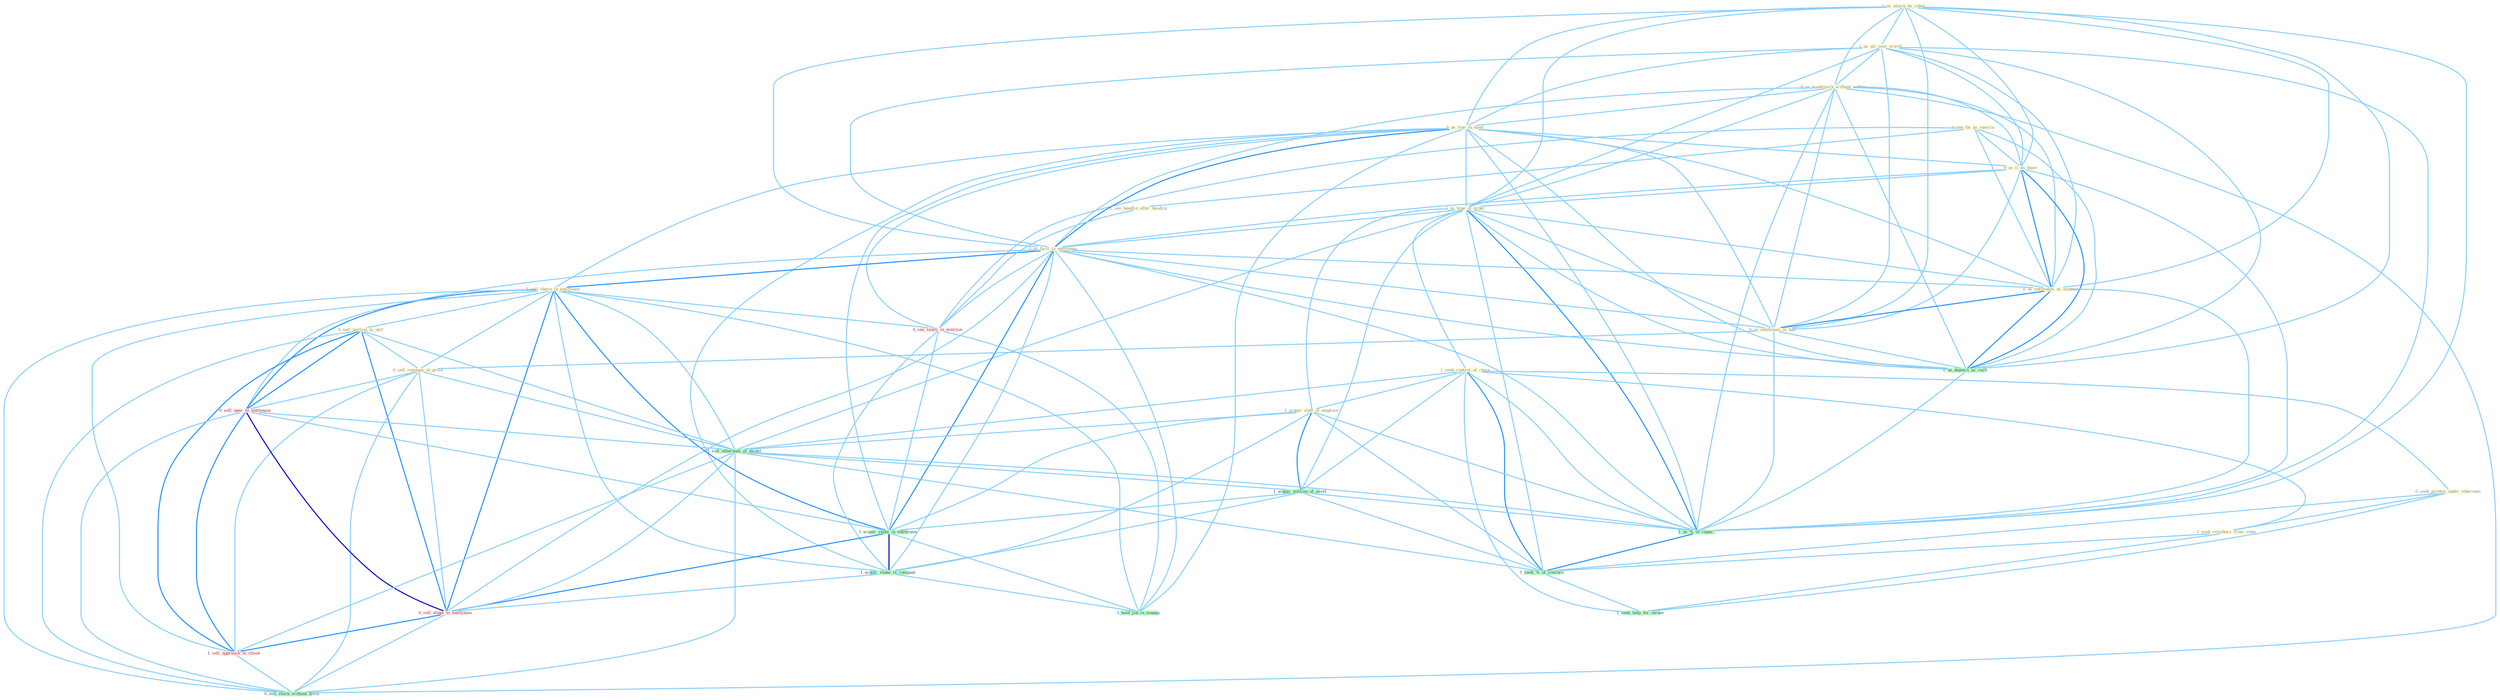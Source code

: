 Graph G{ 
    node
    [shape=polygon,style=filled,width=.5,height=.06,color="#BDFCC9",fixedsize=true,fontsize=4,
    fontcolor="#2f4f4f"];
    {node
    [color="#ffffe0", fontcolor="#8b7d6b"] "0_see_thi_as_exercis " "1_us_attack_by_rebel " "1_us_all_over_world " "0_us_trademark_without_author " "0_us_line_in_meet " "0_us_it_as_base " "1_us_type_of_order " "1_us_facil_in_entitynam " "1_sell_share_in_entitynam " "0_sell_portion_to_unit " "0_us_entitynam_as_examin " "0_us_entitynam_at_half " "1_seek_control_of_chain " "0_sell_compani_at_price " "0_seek_protect_under_othernum " "1_acquir_staff_of_employe " "1_seek_reimburs_from_state " "1_see_headlin_after_headlin "}
{node [color="#fff0f5", fontcolor="#b22222"] "0_sell_oper_to_entitynam " "0_see_vaniti_in_everyon " "0_sell_stake_to_entitynam " "1_sell_approach_to_client "}
edge [color="#B0E2FF"];

	"0_see_thi_as_exercis " -- "0_us_it_as_base " [w="1", color="#87cefa" ];
	"0_see_thi_as_exercis " -- "0_us_entitynam_as_examin " [w="1", color="#87cefa" ];
	"0_see_thi_as_exercis " -- "1_see_headlin_after_headlin " [w="1", color="#87cefa" ];
	"0_see_thi_as_exercis " -- "0_see_vaniti_in_everyon " [w="1", color="#87cefa" ];
	"0_see_thi_as_exercis " -- "0_us_deposit_as_cach " [w="1", color="#87cefa" ];
	"1_us_attack_by_rebel " -- "1_us_all_over_world " [w="1", color="#87cefa" ];
	"1_us_attack_by_rebel " -- "0_us_trademark_without_author " [w="1", color="#87cefa" ];
	"1_us_attack_by_rebel " -- "0_us_line_in_meet " [w="1", color="#87cefa" ];
	"1_us_attack_by_rebel " -- "0_us_it_as_base " [w="1", color="#87cefa" ];
	"1_us_attack_by_rebel " -- "1_us_type_of_order " [w="1", color="#87cefa" ];
	"1_us_attack_by_rebel " -- "1_us_facil_in_entitynam " [w="1", color="#87cefa" ];
	"1_us_attack_by_rebel " -- "0_us_entitynam_as_examin " [w="1", color="#87cefa" ];
	"1_us_attack_by_rebel " -- "0_us_entitynam_at_half " [w="1", color="#87cefa" ];
	"1_us_attack_by_rebel " -- "0_us_deposit_as_cach " [w="1", color="#87cefa" ];
	"1_us_attack_by_rebel " -- "1_us_%_of_capac " [w="1", color="#87cefa" ];
	"1_us_all_over_world " -- "0_us_trademark_without_author " [w="1", color="#87cefa" ];
	"1_us_all_over_world " -- "0_us_line_in_meet " [w="1", color="#87cefa" ];
	"1_us_all_over_world " -- "0_us_it_as_base " [w="1", color="#87cefa" ];
	"1_us_all_over_world " -- "1_us_type_of_order " [w="1", color="#87cefa" ];
	"1_us_all_over_world " -- "1_us_facil_in_entitynam " [w="1", color="#87cefa" ];
	"1_us_all_over_world " -- "0_us_entitynam_as_examin " [w="1", color="#87cefa" ];
	"1_us_all_over_world " -- "0_us_entitynam_at_half " [w="1", color="#87cefa" ];
	"1_us_all_over_world " -- "0_us_deposit_as_cach " [w="1", color="#87cefa" ];
	"1_us_all_over_world " -- "1_us_%_of_capac " [w="1", color="#87cefa" ];
	"0_us_trademark_without_author " -- "0_us_line_in_meet " [w="1", color="#87cefa" ];
	"0_us_trademark_without_author " -- "0_us_it_as_base " [w="1", color="#87cefa" ];
	"0_us_trademark_without_author " -- "1_us_type_of_order " [w="1", color="#87cefa" ];
	"0_us_trademark_without_author " -- "1_us_facil_in_entitynam " [w="1", color="#87cefa" ];
	"0_us_trademark_without_author " -- "0_us_entitynam_as_examin " [w="1", color="#87cefa" ];
	"0_us_trademark_without_author " -- "0_us_entitynam_at_half " [w="1", color="#87cefa" ];
	"0_us_trademark_without_author " -- "0_us_deposit_as_cach " [w="1", color="#87cefa" ];
	"0_us_trademark_without_author " -- "1_us_%_of_capac " [w="1", color="#87cefa" ];
	"0_us_trademark_without_author " -- "0_sell_stock_without_hitch " [w="1", color="#87cefa" ];
	"0_us_line_in_meet " -- "0_us_it_as_base " [w="1", color="#87cefa" ];
	"0_us_line_in_meet " -- "1_us_type_of_order " [w="1", color="#87cefa" ];
	"0_us_line_in_meet " -- "1_us_facil_in_entitynam " [w="2", color="#1e90ff" , len=0.8];
	"0_us_line_in_meet " -- "1_sell_share_in_entitynam " [w="1", color="#87cefa" ];
	"0_us_line_in_meet " -- "0_us_entitynam_as_examin " [w="1", color="#87cefa" ];
	"0_us_line_in_meet " -- "0_us_entitynam_at_half " [w="1", color="#87cefa" ];
	"0_us_line_in_meet " -- "0_see_vaniti_in_everyon " [w="1", color="#87cefa" ];
	"0_us_line_in_meet " -- "0_us_deposit_as_cach " [w="1", color="#87cefa" ];
	"0_us_line_in_meet " -- "1_acquir_stake_in_entitynam " [w="1", color="#87cefa" ];
	"0_us_line_in_meet " -- "1_acquir_stake_in_compani " [w="1", color="#87cefa" ];
	"0_us_line_in_meet " -- "1_us_%_of_capac " [w="1", color="#87cefa" ];
	"0_us_line_in_meet " -- "1_hold_job_in_manag " [w="1", color="#87cefa" ];
	"0_us_it_as_base " -- "1_us_type_of_order " [w="1", color="#87cefa" ];
	"0_us_it_as_base " -- "1_us_facil_in_entitynam " [w="1", color="#87cefa" ];
	"0_us_it_as_base " -- "0_us_entitynam_as_examin " [w="2", color="#1e90ff" , len=0.8];
	"0_us_it_as_base " -- "0_us_entitynam_at_half " [w="1", color="#87cefa" ];
	"0_us_it_as_base " -- "0_us_deposit_as_cach " [w="2", color="#1e90ff" , len=0.8];
	"0_us_it_as_base " -- "1_us_%_of_capac " [w="1", color="#87cefa" ];
	"1_us_type_of_order " -- "1_us_facil_in_entitynam " [w="1", color="#87cefa" ];
	"1_us_type_of_order " -- "0_us_entitynam_as_examin " [w="1", color="#87cefa" ];
	"1_us_type_of_order " -- "0_us_entitynam_at_half " [w="1", color="#87cefa" ];
	"1_us_type_of_order " -- "1_seek_control_of_chain " [w="1", color="#87cefa" ];
	"1_us_type_of_order " -- "1_acquir_staff_of_employe " [w="1", color="#87cefa" ];
	"1_us_type_of_order " -- "1_sell_othernum_of_model " [w="1", color="#87cefa" ];
	"1_us_type_of_order " -- "1_acquir_million_of_asset " [w="1", color="#87cefa" ];
	"1_us_type_of_order " -- "0_us_deposit_as_cach " [w="1", color="#87cefa" ];
	"1_us_type_of_order " -- "1_us_%_of_capac " [w="2", color="#1e90ff" , len=0.8];
	"1_us_type_of_order " -- "1_seek_%_of_concern " [w="1", color="#87cefa" ];
	"1_us_facil_in_entitynam " -- "1_sell_share_in_entitynam " [w="2", color="#1e90ff" , len=0.8];
	"1_us_facil_in_entitynam " -- "0_us_entitynam_as_examin " [w="1", color="#87cefa" ];
	"1_us_facil_in_entitynam " -- "0_us_entitynam_at_half " [w="1", color="#87cefa" ];
	"1_us_facil_in_entitynam " -- "0_sell_oper_to_entitynam " [w="1", color="#87cefa" ];
	"1_us_facil_in_entitynam " -- "0_see_vaniti_in_everyon " [w="1", color="#87cefa" ];
	"1_us_facil_in_entitynam " -- "0_us_deposit_as_cach " [w="1", color="#87cefa" ];
	"1_us_facil_in_entitynam " -- "1_acquir_stake_in_entitynam " [w="2", color="#1e90ff" , len=0.8];
	"1_us_facil_in_entitynam " -- "1_acquir_stake_in_compani " [w="1", color="#87cefa" ];
	"1_us_facil_in_entitynam " -- "0_sell_stake_to_entitynam " [w="1", color="#87cefa" ];
	"1_us_facil_in_entitynam " -- "1_us_%_of_capac " [w="1", color="#87cefa" ];
	"1_us_facil_in_entitynam " -- "1_hold_job_in_manag " [w="1", color="#87cefa" ];
	"1_sell_share_in_entitynam " -- "0_sell_portion_to_unit " [w="1", color="#87cefa" ];
	"1_sell_share_in_entitynam " -- "0_sell_compani_at_price " [w="1", color="#87cefa" ];
	"1_sell_share_in_entitynam " -- "0_sell_oper_to_entitynam " [w="2", color="#1e90ff" , len=0.8];
	"1_sell_share_in_entitynam " -- "1_sell_othernum_of_model " [w="1", color="#87cefa" ];
	"1_sell_share_in_entitynam " -- "0_see_vaniti_in_everyon " [w="1", color="#87cefa" ];
	"1_sell_share_in_entitynam " -- "1_acquir_stake_in_entitynam " [w="2", color="#1e90ff" , len=0.8];
	"1_sell_share_in_entitynam " -- "1_acquir_stake_in_compani " [w="1", color="#87cefa" ];
	"1_sell_share_in_entitynam " -- "0_sell_stake_to_entitynam " [w="2", color="#1e90ff" , len=0.8];
	"1_sell_share_in_entitynam " -- "1_sell_approach_to_client " [w="1", color="#87cefa" ];
	"1_sell_share_in_entitynam " -- "1_hold_job_in_manag " [w="1", color="#87cefa" ];
	"1_sell_share_in_entitynam " -- "0_sell_stock_without_hitch " [w="1", color="#87cefa" ];
	"0_sell_portion_to_unit " -- "0_sell_compani_at_price " [w="1", color="#87cefa" ];
	"0_sell_portion_to_unit " -- "0_sell_oper_to_entitynam " [w="2", color="#1e90ff" , len=0.8];
	"0_sell_portion_to_unit " -- "1_sell_othernum_of_model " [w="1", color="#87cefa" ];
	"0_sell_portion_to_unit " -- "0_sell_stake_to_entitynam " [w="2", color="#1e90ff" , len=0.8];
	"0_sell_portion_to_unit " -- "1_sell_approach_to_client " [w="2", color="#1e90ff" , len=0.8];
	"0_sell_portion_to_unit " -- "0_sell_stock_without_hitch " [w="1", color="#87cefa" ];
	"0_us_entitynam_as_examin " -- "0_us_entitynam_at_half " [w="2", color="#1e90ff" , len=0.8];
	"0_us_entitynam_as_examin " -- "0_us_deposit_as_cach " [w="2", color="#1e90ff" , len=0.8];
	"0_us_entitynam_as_examin " -- "1_us_%_of_capac " [w="1", color="#87cefa" ];
	"0_us_entitynam_at_half " -- "0_sell_compani_at_price " [w="1", color="#87cefa" ];
	"0_us_entitynam_at_half " -- "0_us_deposit_as_cach " [w="1", color="#87cefa" ];
	"0_us_entitynam_at_half " -- "1_us_%_of_capac " [w="1", color="#87cefa" ];
	"1_seek_control_of_chain " -- "0_seek_protect_under_othernum " [w="1", color="#87cefa" ];
	"1_seek_control_of_chain " -- "1_acquir_staff_of_employe " [w="1", color="#87cefa" ];
	"1_seek_control_of_chain " -- "1_seek_reimburs_from_state " [w="1", color="#87cefa" ];
	"1_seek_control_of_chain " -- "1_sell_othernum_of_model " [w="1", color="#87cefa" ];
	"1_seek_control_of_chain " -- "1_acquir_million_of_asset " [w="1", color="#87cefa" ];
	"1_seek_control_of_chain " -- "1_us_%_of_capac " [w="1", color="#87cefa" ];
	"1_seek_control_of_chain " -- "1_seek_%_of_concern " [w="2", color="#1e90ff" , len=0.8];
	"1_seek_control_of_chain " -- "1_seek_help_for_owner " [w="1", color="#87cefa" ];
	"0_sell_compani_at_price " -- "0_sell_oper_to_entitynam " [w="1", color="#87cefa" ];
	"0_sell_compani_at_price " -- "1_sell_othernum_of_model " [w="1", color="#87cefa" ];
	"0_sell_compani_at_price " -- "0_sell_stake_to_entitynam " [w="1", color="#87cefa" ];
	"0_sell_compani_at_price " -- "1_sell_approach_to_client " [w="1", color="#87cefa" ];
	"0_sell_compani_at_price " -- "0_sell_stock_without_hitch " [w="1", color="#87cefa" ];
	"0_seek_protect_under_othernum " -- "1_seek_reimburs_from_state " [w="1", color="#87cefa" ];
	"0_seek_protect_under_othernum " -- "1_seek_%_of_concern " [w="1", color="#87cefa" ];
	"0_seek_protect_under_othernum " -- "1_seek_help_for_owner " [w="1", color="#87cefa" ];
	"1_acquir_staff_of_employe " -- "1_sell_othernum_of_model " [w="1", color="#87cefa" ];
	"1_acquir_staff_of_employe " -- "1_acquir_million_of_asset " [w="2", color="#1e90ff" , len=0.8];
	"1_acquir_staff_of_employe " -- "1_acquir_stake_in_entitynam " [w="1", color="#87cefa" ];
	"1_acquir_staff_of_employe " -- "1_acquir_stake_in_compani " [w="1", color="#87cefa" ];
	"1_acquir_staff_of_employe " -- "1_us_%_of_capac " [w="1", color="#87cefa" ];
	"1_acquir_staff_of_employe " -- "1_seek_%_of_concern " [w="1", color="#87cefa" ];
	"1_seek_reimburs_from_state " -- "1_seek_%_of_concern " [w="1", color="#87cefa" ];
	"1_seek_reimburs_from_state " -- "1_seek_help_for_owner " [w="1", color="#87cefa" ];
	"1_see_headlin_after_headlin " -- "0_see_vaniti_in_everyon " [w="1", color="#87cefa" ];
	"0_sell_oper_to_entitynam " -- "1_sell_othernum_of_model " [w="1", color="#87cefa" ];
	"0_sell_oper_to_entitynam " -- "1_acquir_stake_in_entitynam " [w="1", color="#87cefa" ];
	"0_sell_oper_to_entitynam " -- "0_sell_stake_to_entitynam " [w="3", color="#0000cd" , len=0.6];
	"0_sell_oper_to_entitynam " -- "1_sell_approach_to_client " [w="2", color="#1e90ff" , len=0.8];
	"0_sell_oper_to_entitynam " -- "0_sell_stock_without_hitch " [w="1", color="#87cefa" ];
	"1_sell_othernum_of_model " -- "1_acquir_million_of_asset " [w="1", color="#87cefa" ];
	"1_sell_othernum_of_model " -- "0_sell_stake_to_entitynam " [w="1", color="#87cefa" ];
	"1_sell_othernum_of_model " -- "1_us_%_of_capac " [w="1", color="#87cefa" ];
	"1_sell_othernum_of_model " -- "1_sell_approach_to_client " [w="1", color="#87cefa" ];
	"1_sell_othernum_of_model " -- "0_sell_stock_without_hitch " [w="1", color="#87cefa" ];
	"1_sell_othernum_of_model " -- "1_seek_%_of_concern " [w="1", color="#87cefa" ];
	"0_see_vaniti_in_everyon " -- "1_acquir_stake_in_entitynam " [w="1", color="#87cefa" ];
	"0_see_vaniti_in_everyon " -- "1_acquir_stake_in_compani " [w="1", color="#87cefa" ];
	"0_see_vaniti_in_everyon " -- "1_hold_job_in_manag " [w="1", color="#87cefa" ];
	"1_acquir_million_of_asset " -- "1_acquir_stake_in_entitynam " [w="1", color="#87cefa" ];
	"1_acquir_million_of_asset " -- "1_acquir_stake_in_compani " [w="1", color="#87cefa" ];
	"1_acquir_million_of_asset " -- "1_us_%_of_capac " [w="1", color="#87cefa" ];
	"1_acquir_million_of_asset " -- "1_seek_%_of_concern " [w="1", color="#87cefa" ];
	"0_us_deposit_as_cach " -- "1_us_%_of_capac " [w="1", color="#87cefa" ];
	"1_acquir_stake_in_entitynam " -- "1_acquir_stake_in_compani " [w="3", color="#0000cd" , len=0.6];
	"1_acquir_stake_in_entitynam " -- "0_sell_stake_to_entitynam " [w="2", color="#1e90ff" , len=0.8];
	"1_acquir_stake_in_entitynam " -- "1_hold_job_in_manag " [w="1", color="#87cefa" ];
	"1_acquir_stake_in_compani " -- "0_sell_stake_to_entitynam " [w="1", color="#87cefa" ];
	"1_acquir_stake_in_compani " -- "1_hold_job_in_manag " [w="1", color="#87cefa" ];
	"0_sell_stake_to_entitynam " -- "1_sell_approach_to_client " [w="2", color="#1e90ff" , len=0.8];
	"0_sell_stake_to_entitynam " -- "0_sell_stock_without_hitch " [w="1", color="#87cefa" ];
	"1_us_%_of_capac " -- "1_seek_%_of_concern " [w="2", color="#1e90ff" , len=0.8];
	"1_sell_approach_to_client " -- "0_sell_stock_without_hitch " [w="1", color="#87cefa" ];
	"1_seek_%_of_concern " -- "1_seek_help_for_owner " [w="1", color="#87cefa" ];
}